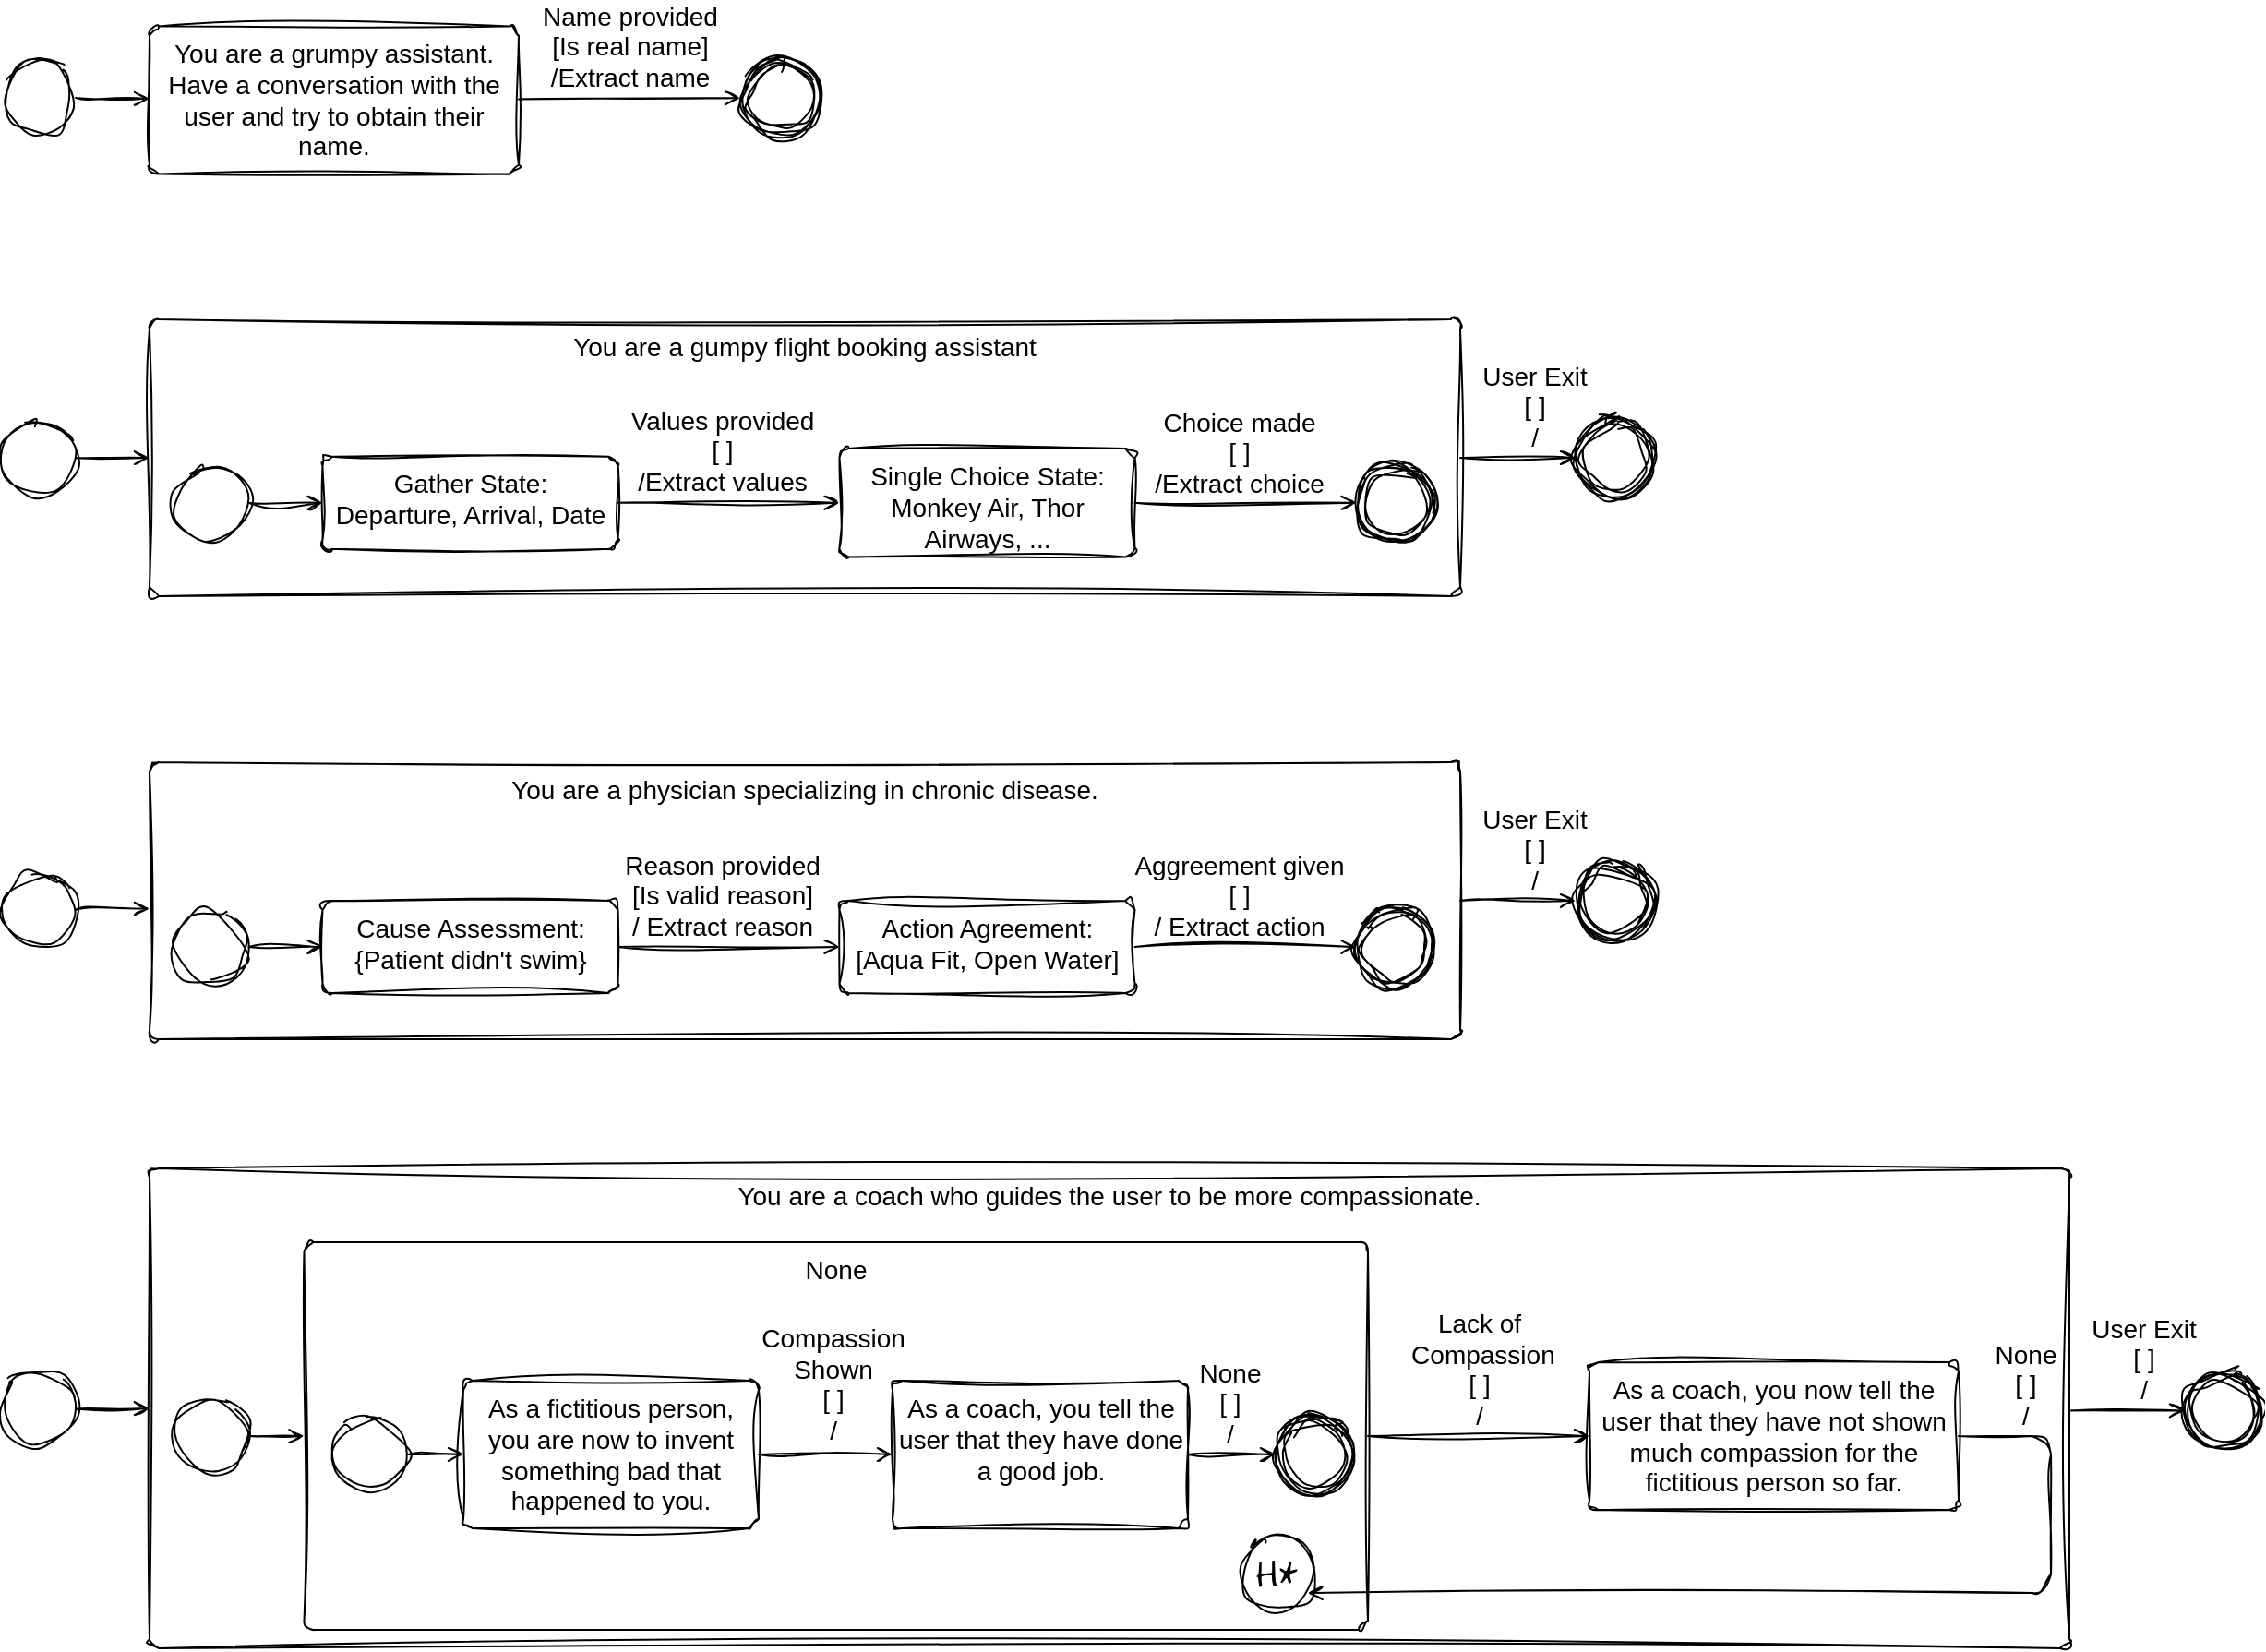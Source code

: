 <mxfile version="22.0.8" type="google">
  <diagram name="Page-1" id="Taeu3ICOw6NxqjxFtcOL">
    <mxGraphModel grid="1" page="1" gridSize="10" guides="1" tooltips="1" connect="1" arrows="1" fold="1" pageScale="1" pageWidth="1654" pageHeight="1169" math="0" shadow="0">
      <root>
        <mxCell id="0" />
        <mxCell id="1" parent="0" />
        <mxCell id="t_yVuhkZeliDgT6MfLi4-55" value="You are a coach who guides the user to be more compassionate." style="html=1;align=center;verticalAlign=top;rounded=1;absoluteArcSize=1;arcSize=10;dashed=0;whiteSpace=wrap;fontSize=14;labelBackgroundColor=none;sketch=1;curveFitting=1;jiggle=2;" vertex="1" parent="1">
          <mxGeometry x="200" y="700" width="1040" height="260" as="geometry" />
        </mxCell>
        <mxCell id="t_yVuhkZeliDgT6MfLi4-44" value="None" style="html=1;align=center;verticalAlign=top;rounded=1;absoluteArcSize=1;arcSize=10;dashed=0;whiteSpace=wrap;fontSize=14;labelBackgroundColor=none;sketch=1;curveFitting=1;jiggle=2;" vertex="1" parent="1">
          <mxGeometry x="283.75" y="740" width="576.25" height="210" as="geometry" />
        </mxCell>
        <mxCell id="t_yVuhkZeliDgT6MfLi4-3" value="You are a grumpy assistant. Have a conversation with the user and try to obtain their name." style="html=1;align=center;verticalAlign=top;rounded=1;absoluteArcSize=1;arcSize=10;dashed=0;whiteSpace=wrap;fontSize=14;labelBackgroundColor=none;sketch=1;curveFitting=1;jiggle=2;" vertex="1" parent="1">
          <mxGeometry x="200" y="81.25" width="200" height="80" as="geometry" />
        </mxCell>
        <mxCell id="t_yVuhkZeliDgT6MfLi4-7" value="Name provided&lt;br&gt;[Is real name]&lt;br&gt;/Extract name" style="endArrow=open;html=1;rounded=1;align=center;verticalAlign=bottom;endFill=0;labelBackgroundColor=none;fontSize=14;fontColor=default;sketch=1;curveFitting=1;jiggle=2;" edge="1" parent="1" source="t_yVuhkZeliDgT6MfLi4-3" target="t_yVuhkZeliDgT6MfLi4-11">
          <mxGeometry relative="1" as="geometry">
            <mxPoint x="480" y="-8.75" as="sourcePoint" />
            <mxPoint x="720" y="51.25" as="targetPoint" />
            <mxPoint as="offset" />
          </mxGeometry>
        </mxCell>
        <mxCell id="t_yVuhkZeliDgT6MfLi4-8" value="" style="resizable=0;html=1;align=center;verticalAlign=top;labelBackgroundColor=none;rounded=1;sketch=1;curveFitting=1;jiggle=2;" connectable="0" vertex="1" parent="t_yVuhkZeliDgT6MfLi4-7">
          <mxGeometry relative="1" as="geometry" />
        </mxCell>
        <mxCell id="t_yVuhkZeliDgT6MfLi4-10" value="You are a gumpy flight booking assistant" style="html=1;align=center;verticalAlign=top;rounded=1;absoluteArcSize=1;arcSize=10;dashed=0;whiteSpace=wrap;fontSize=14;labelBackgroundColor=none;sketch=1;curveFitting=1;jiggle=2;" vertex="1" parent="1">
          <mxGeometry x="200" y="240" width="710" height="150" as="geometry" />
        </mxCell>
        <mxCell id="t_yVuhkZeliDgT6MfLi4-11" value="" style="ellipse;html=1;shape=endState;rounded=1;labelBackgroundColor=none;sketch=1;curveFitting=1;jiggle=2;" vertex="1" parent="1">
          <mxGeometry x="520" y="98.75" width="42.5" height="42.5" as="geometry" />
        </mxCell>
        <mxCell id="t_yVuhkZeliDgT6MfLi4-12" value="" style="ellipse;html=1;rounded=1;labelBackgroundColor=none;sketch=1;curveFitting=1;jiggle=2;" vertex="1" parent="1">
          <mxGeometry x="120" y="295" width="40" height="40" as="geometry" />
        </mxCell>
        <mxCell id="t_yVuhkZeliDgT6MfLi4-13" value="" style="endArrow=open;html=1;rounded=1;align=center;verticalAlign=bottom;endFill=0;labelBackgroundColor=none;fontColor=default;sketch=1;curveFitting=1;jiggle=2;" edge="1" parent="1" source="t_yVuhkZeliDgT6MfLi4-12" target="t_yVuhkZeliDgT6MfLi4-10">
          <mxGeometry relative="1" as="geometry">
            <mxPoint x="490" y="450" as="sourcePoint" />
            <mxPoint x="600" y="370" as="targetPoint" />
          </mxGeometry>
        </mxCell>
        <mxCell id="t_yVuhkZeliDgT6MfLi4-14" value="" style="resizable=0;html=1;align=center;verticalAlign=top;labelBackgroundColor=none;rounded=1;sketch=1;curveFitting=1;jiggle=2;" connectable="0" vertex="1" parent="t_yVuhkZeliDgT6MfLi4-13">
          <mxGeometry relative="1" as="geometry">
            <mxPoint y="19" as="offset" />
          </mxGeometry>
        </mxCell>
        <mxCell id="t_yVuhkZeliDgT6MfLi4-16" value="User Exit&lt;br&gt;[ ]&lt;br&gt;/" style="endArrow=open;html=1;rounded=1;align=center;verticalAlign=bottom;endFill=0;labelBackgroundColor=none;fontSize=14;fontColor=default;sketch=1;curveFitting=1;jiggle=2;exitX=1;exitY=0.5;exitDx=0;exitDy=0;" edge="1" parent="1" source="t_yVuhkZeliDgT6MfLi4-10" target="t_yVuhkZeliDgT6MfLi4-18">
          <mxGeometry x="0.28" relative="1" as="geometry">
            <mxPoint x="720" y="345" as="sourcePoint" />
            <mxPoint x="1380" y="370" as="targetPoint" />
            <mxPoint as="offset" />
          </mxGeometry>
        </mxCell>
        <mxCell id="t_yVuhkZeliDgT6MfLi4-17" value="" style="resizable=0;html=1;align=center;verticalAlign=top;labelBackgroundColor=none;rounded=1;sketch=1;curveFitting=1;jiggle=2;" connectable="0" vertex="1" parent="t_yVuhkZeliDgT6MfLi4-16">
          <mxGeometry relative="1" as="geometry" />
        </mxCell>
        <mxCell id="t_yVuhkZeliDgT6MfLi4-18" value="" style="ellipse;html=1;shape=endState;rounded=1;labelBackgroundColor=none;sketch=1;curveFitting=1;jiggle=2;" vertex="1" parent="1">
          <mxGeometry x="972.5" y="293.75" width="42.5" height="42.5" as="geometry" />
        </mxCell>
        <mxCell id="t_yVuhkZeliDgT6MfLi4-19" value="Gather State:&lt;br&gt;Departure, Arrival, Date" style="html=1;align=center;verticalAlign=top;rounded=1;absoluteArcSize=1;arcSize=10;dashed=0;whiteSpace=wrap;fontSize=14;labelBackgroundColor=none;sketch=1;curveFitting=1;jiggle=2;" vertex="1" parent="1">
          <mxGeometry x="293.75" y="314.37" width="160" height="50" as="geometry" />
        </mxCell>
        <mxCell id="t_yVuhkZeliDgT6MfLi4-20" value="Single Choice State:&lt;br&gt;Monkey Air, Thor Airways, ..." style="html=1;align=center;verticalAlign=top;rounded=1;absoluteArcSize=1;arcSize=10;dashed=0;whiteSpace=wrap;fontSize=14;labelBackgroundColor=none;sketch=1;curveFitting=1;jiggle=2;" vertex="1" parent="1">
          <mxGeometry x="573.75" y="310" width="160" height="58.75" as="geometry" />
        </mxCell>
        <mxCell id="t_yVuhkZeliDgT6MfLi4-21" value="" style="ellipse;html=1;rounded=1;labelBackgroundColor=none;sketch=1;curveFitting=1;jiggle=2;" vertex="1" parent="1">
          <mxGeometry x="120" y="100" width="40" height="40" as="geometry" />
        </mxCell>
        <mxCell id="t_yVuhkZeliDgT6MfLi4-22" value="" style="endArrow=open;html=1;rounded=1;align=center;verticalAlign=bottom;endFill=0;labelBackgroundColor=none;fontColor=default;sketch=1;curveFitting=1;jiggle=2;" edge="1" parent="1" source="t_yVuhkZeliDgT6MfLi4-21" target="t_yVuhkZeliDgT6MfLi4-3">
          <mxGeometry relative="1" as="geometry">
            <mxPoint x="290" y="201.25" as="sourcePoint" />
            <mxPoint x="240" y="61.25" as="targetPoint" />
          </mxGeometry>
        </mxCell>
        <mxCell id="t_yVuhkZeliDgT6MfLi4-23" value="" style="resizable=0;html=1;align=center;verticalAlign=top;labelBackgroundColor=none;rounded=1;sketch=1;curveFitting=1;jiggle=2;" connectable="0" vertex="1" parent="t_yVuhkZeliDgT6MfLi4-22">
          <mxGeometry relative="1" as="geometry" />
        </mxCell>
        <mxCell id="t_yVuhkZeliDgT6MfLi4-24" value="Values provided&lt;br&gt;[ ]&lt;br&gt;/Extract values" style="endArrow=open;html=1;rounded=1;align=center;verticalAlign=bottom;endFill=0;labelBackgroundColor=none;fontSize=14;fontColor=default;sketch=1;curveFitting=1;jiggle=2;" edge="1" parent="1" source="t_yVuhkZeliDgT6MfLi4-19" target="t_yVuhkZeliDgT6MfLi4-20">
          <mxGeometry x="-0.062" relative="1" as="geometry">
            <mxPoint x="1233.75" y="-91.13" as="sourcePoint" />
            <mxPoint x="1483.75" y="-89.63" as="targetPoint" />
            <mxPoint as="offset" />
          </mxGeometry>
        </mxCell>
        <mxCell id="t_yVuhkZeliDgT6MfLi4-25" value="" style="resizable=0;html=1;align=center;verticalAlign=top;labelBackgroundColor=none;rounded=1;sketch=1;curveFitting=1;jiggle=2;" connectable="0" vertex="1" parent="t_yVuhkZeliDgT6MfLi4-24">
          <mxGeometry relative="1" as="geometry" />
        </mxCell>
        <mxCell id="t_yVuhkZeliDgT6MfLi4-26" value="Choice made&lt;br&gt;[ ]&lt;br&gt;/Extract choice" style="endArrow=open;html=1;rounded=1;align=center;verticalAlign=bottom;endFill=0;labelBackgroundColor=none;fontSize=14;fontColor=default;sketch=1;curveFitting=1;jiggle=2;" edge="1" parent="1" source="t_yVuhkZeliDgT6MfLi4-20" target="t_yVuhkZeliDgT6MfLi4-33">
          <mxGeometry x="-0.062" y="-1" relative="1" as="geometry">
            <mxPoint x="1563.75" y="-61.13" as="sourcePoint" />
            <mxPoint x="1713.75" y="-61.13" as="targetPoint" />
            <mxPoint as="offset" />
          </mxGeometry>
        </mxCell>
        <mxCell id="t_yVuhkZeliDgT6MfLi4-27" value="" style="resizable=0;html=1;align=center;verticalAlign=top;labelBackgroundColor=none;rounded=1;sketch=1;curveFitting=1;jiggle=2;" connectable="0" vertex="1" parent="t_yVuhkZeliDgT6MfLi4-26">
          <mxGeometry relative="1" as="geometry" />
        </mxCell>
        <mxCell id="t_yVuhkZeliDgT6MfLi4-30" value="" style="ellipse;html=1;rounded=1;labelBackgroundColor=none;sketch=1;curveFitting=1;jiggle=2;" vertex="1" parent="1">
          <mxGeometry x="213.75" y="319.37" width="40" height="40" as="geometry" />
        </mxCell>
        <mxCell id="t_yVuhkZeliDgT6MfLi4-31" value="" style="endArrow=open;html=1;rounded=1;align=center;verticalAlign=bottom;endFill=0;labelBackgroundColor=none;fontColor=default;sketch=1;curveFitting=1;jiggle=2;" edge="1" parent="1" source="t_yVuhkZeliDgT6MfLi4-30" target="t_yVuhkZeliDgT6MfLi4-19">
          <mxGeometry relative="1" as="geometry">
            <mxPoint x="1143.75" y="79.37" as="sourcePoint" />
            <mxPoint x="1093.75" y="-60.88" as="targetPoint" />
          </mxGeometry>
        </mxCell>
        <mxCell id="t_yVuhkZeliDgT6MfLi4-32" value="" style="resizable=0;html=1;align=center;verticalAlign=top;labelBackgroundColor=none;rounded=1;sketch=1;curveFitting=1;jiggle=2;" connectable="0" vertex="1" parent="t_yVuhkZeliDgT6MfLi4-31">
          <mxGeometry relative="1" as="geometry" />
        </mxCell>
        <mxCell id="t_yVuhkZeliDgT6MfLi4-33" value="" style="ellipse;html=1;shape=endState;rounded=1;labelBackgroundColor=none;sketch=1;curveFitting=1;jiggle=2;" vertex="1" parent="1">
          <mxGeometry x="853.75" y="318.12" width="42.5" height="42.5" as="geometry" />
        </mxCell>
        <mxCell id="t_yVuhkZeliDgT6MfLi4-34" value="As a fictitious person, you are now to invent something bad that happened to you." style="html=1;align=center;verticalAlign=top;rounded=1;absoluteArcSize=1;arcSize=10;dashed=0;whiteSpace=wrap;fontSize=14;labelBackgroundColor=none;sketch=1;curveFitting=1;jiggle=2;" vertex="1" parent="1">
          <mxGeometry x="370" y="815" width="160" height="80" as="geometry" />
        </mxCell>
        <mxCell id="t_yVuhkZeliDgT6MfLi4-35" value="Compassion&lt;br&gt;Shown&lt;br&gt;[ ]&lt;br&gt;/" style="endArrow=open;html=1;rounded=1;align=center;verticalAlign=bottom;endFill=0;labelBackgroundColor=none;fontSize=14;fontColor=default;sketch=1;curveFitting=1;jiggle=2;" edge="1" parent="1" source="t_yVuhkZeliDgT6MfLi4-34" target="t_yVuhkZeliDgT6MfLi4-40">
          <mxGeometry x="0.105" y="2" relative="1" as="geometry">
            <mxPoint x="580" y="857.808" as="sourcePoint" />
            <mxPoint x="1722.5" y="1117.5" as="targetPoint" />
            <mxPoint as="offset" />
          </mxGeometry>
        </mxCell>
        <mxCell id="t_yVuhkZeliDgT6MfLi4-36" value="" style="resizable=0;html=1;align=center;verticalAlign=top;labelBackgroundColor=none;rounded=1;sketch=1;curveFitting=1;jiggle=2;" connectable="0" vertex="1" parent="t_yVuhkZeliDgT6MfLi4-35">
          <mxGeometry relative="1" as="geometry" />
        </mxCell>
        <mxCell id="t_yVuhkZeliDgT6MfLi4-37" value="" style="ellipse;html=1;rounded=1;labelBackgroundColor=none;sketch=1;curveFitting=1;jiggle=2;" vertex="1" parent="1">
          <mxGeometry x="300" y="835" width="40" height="40" as="geometry" />
        </mxCell>
        <mxCell id="t_yVuhkZeliDgT6MfLi4-38" value="" style="endArrow=open;html=1;rounded=1;align=center;verticalAlign=bottom;endFill=0;labelBackgroundColor=none;fontColor=default;sketch=1;curveFitting=1;jiggle=2;" edge="1" parent="1" source="t_yVuhkZeliDgT6MfLi4-37" target="t_yVuhkZeliDgT6MfLi4-34">
          <mxGeometry relative="1" as="geometry">
            <mxPoint x="1402.5" y="1258.75" as="sourcePoint" />
            <mxPoint x="1352.5" y="1118.75" as="targetPoint" />
          </mxGeometry>
        </mxCell>
        <mxCell id="t_yVuhkZeliDgT6MfLi4-39" value="" style="resizable=0;html=1;align=center;verticalAlign=top;labelBackgroundColor=none;rounded=1;sketch=1;curveFitting=1;jiggle=2;" connectable="0" vertex="1" parent="t_yVuhkZeliDgT6MfLi4-38">
          <mxGeometry relative="1" as="geometry" />
        </mxCell>
        <mxCell id="t_yVuhkZeliDgT6MfLi4-40" value="As a coach, you tell the user that they have done a good job." style="html=1;align=center;verticalAlign=top;rounded=1;absoluteArcSize=1;arcSize=10;dashed=0;whiteSpace=wrap;fontSize=14;labelBackgroundColor=none;sketch=1;curveFitting=1;jiggle=2;" vertex="1" parent="1">
          <mxGeometry x="602.5" y="815" width="160" height="80" as="geometry" />
        </mxCell>
        <mxCell id="t_yVuhkZeliDgT6MfLi4-41" value="None&lt;br&gt;[ ]&lt;br&gt;/" style="endArrow=open;html=1;rounded=1;align=center;verticalAlign=bottom;endFill=0;labelBackgroundColor=none;fontSize=14;fontColor=default;sketch=1;curveFitting=1;jiggle=2;" edge="1" parent="1" source="t_yVuhkZeliDgT6MfLi4-40" target="t_yVuhkZeliDgT6MfLi4-43">
          <mxGeometry x="-0.067" relative="1" as="geometry">
            <mxPoint x="1922.5" y="1117.5" as="sourcePoint" />
            <mxPoint x="2102.5" y="1177.5" as="targetPoint" />
            <mxPoint as="offset" />
          </mxGeometry>
        </mxCell>
        <mxCell id="t_yVuhkZeliDgT6MfLi4-42" value="" style="resizable=0;html=1;align=center;verticalAlign=top;labelBackgroundColor=none;rounded=1;sketch=1;curveFitting=1;jiggle=2;" connectable="0" vertex="1" parent="t_yVuhkZeliDgT6MfLi4-41">
          <mxGeometry relative="1" as="geometry" />
        </mxCell>
        <mxCell id="t_yVuhkZeliDgT6MfLi4-43" value="" style="ellipse;html=1;shape=endState;rounded=1;labelBackgroundColor=none;sketch=1;curveFitting=1;jiggle=2;" vertex="1" parent="1">
          <mxGeometry x="810" y="833.75" width="42.5" height="42.5" as="geometry" />
        </mxCell>
        <mxCell id="t_yVuhkZeliDgT6MfLi4-45" value="" style="ellipse;html=1;rounded=1;labelBackgroundColor=none;sketch=1;curveFitting=1;jiggle=2;" vertex="1" parent="1">
          <mxGeometry x="213.75" y="825" width="40" height="40" as="geometry" />
        </mxCell>
        <mxCell id="t_yVuhkZeliDgT6MfLi4-46" value="" style="endArrow=open;html=1;rounded=1;align=center;verticalAlign=bottom;endFill=0;labelBackgroundColor=none;fontColor=default;sketch=1;curveFitting=1;jiggle=2;" edge="1" parent="1" source="t_yVuhkZeliDgT6MfLi4-45" target="t_yVuhkZeliDgT6MfLi4-44">
          <mxGeometry relative="1" as="geometry">
            <mxPoint x="1315" y="1227.5" as="sourcePoint" />
            <mxPoint x="1265" y="1087.5" as="targetPoint" />
          </mxGeometry>
        </mxCell>
        <mxCell id="t_yVuhkZeliDgT6MfLi4-47" value="" style="resizable=0;html=1;align=center;verticalAlign=top;labelBackgroundColor=none;rounded=1;sketch=1;curveFitting=1;jiggle=2;" connectable="0" vertex="1" parent="t_yVuhkZeliDgT6MfLi4-46">
          <mxGeometry relative="1" as="geometry" />
        </mxCell>
        <mxCell id="t_yVuhkZeliDgT6MfLi4-48" value="As a coach, you now tell the user that they have not shown much compassion for the fictitious person so far." style="html=1;align=center;verticalAlign=top;rounded=1;absoluteArcSize=1;arcSize=10;dashed=0;whiteSpace=wrap;fontSize=14;labelBackgroundColor=none;sketch=1;curveFitting=1;jiggle=2;" vertex="1" parent="1">
          <mxGeometry x="980" y="805" width="200" height="80" as="geometry" />
        </mxCell>
        <mxCell id="t_yVuhkZeliDgT6MfLi4-49" value="Lack of&lt;br&gt;&amp;nbsp;Compassion&lt;br&gt;[ ]&lt;br&gt;/" style="endArrow=open;html=1;rounded=1;align=center;verticalAlign=bottom;endFill=0;labelBackgroundColor=none;fontSize=14;fontColor=default;sketch=1;curveFitting=1;jiggle=2;" edge="1" parent="1" source="t_yVuhkZeliDgT6MfLi4-44" target="t_yVuhkZeliDgT6MfLi4-48">
          <mxGeometry relative="1" as="geometry">
            <mxPoint x="2025" y="1087.1" as="sourcePoint" />
            <mxPoint x="2145" y="1087.1" as="targetPoint" />
            <mxPoint as="offset" />
          </mxGeometry>
        </mxCell>
        <mxCell id="t_yVuhkZeliDgT6MfLi4-50" value="" style="resizable=0;html=1;align=center;verticalAlign=top;labelBackgroundColor=none;rounded=1;sketch=1;curveFitting=1;jiggle=2;" connectable="0" vertex="1" parent="t_yVuhkZeliDgT6MfLi4-49">
          <mxGeometry relative="1" as="geometry" />
        </mxCell>
        <mxCell id="t_yVuhkZeliDgT6MfLi4-52" value="None&lt;br&gt;[ ]&lt;br&gt;/" style="endArrow=open;html=1;rounded=1;align=center;verticalAlign=bottom;endFill=0;labelBackgroundColor=none;fontSize=14;fontColor=default;sketch=1;curveFitting=1;jiggle=2;exitX=1;exitY=0.5;exitDx=0;exitDy=0;edgeStyle=orthogonalEdgeStyle;" edge="1" parent="1" source="t_yVuhkZeliDgT6MfLi4-48" target="t_yVuhkZeliDgT6MfLi4-54">
          <mxGeometry x="-0.867" relative="1" as="geometry">
            <mxPoint x="2345" y="1087.1" as="sourcePoint" />
            <mxPoint x="2495" y="1087.1" as="targetPoint" />
            <Array as="points">
              <mxPoint x="1230" y="845" />
              <mxPoint x="1230" y="930" />
            </Array>
            <mxPoint as="offset" />
          </mxGeometry>
        </mxCell>
        <mxCell id="t_yVuhkZeliDgT6MfLi4-53" value="" style="resizable=0;html=1;align=center;verticalAlign=top;labelBackgroundColor=none;rounded=1;sketch=1;curveFitting=1;jiggle=2;" connectable="0" vertex="1" parent="t_yVuhkZeliDgT6MfLi4-52">
          <mxGeometry relative="1" as="geometry" />
        </mxCell>
        <mxCell id="t_yVuhkZeliDgT6MfLi4-54" value="H*" style="ellipse;html=1;sketch=1;hachureGap=4;jiggle=2;curveFitting=1;fontFamily=Architects Daughter;fontSource=https%3A%2F%2Ffonts.googleapis.com%2Fcss%3Ffamily%3DArchitects%2BDaughter;fontSize=20;rounded=1;" vertex="1" parent="1">
          <mxGeometry x="790" y="900" width="40" height="40" as="geometry" />
        </mxCell>
        <mxCell id="t_yVuhkZeliDgT6MfLi4-56" value="You are a physician specializing in chronic disease." style="html=1;align=center;verticalAlign=top;rounded=1;absoluteArcSize=1;arcSize=10;dashed=0;whiteSpace=wrap;fontSize=14;labelBackgroundColor=none;sketch=1;curveFitting=1;jiggle=2;" vertex="1" parent="1">
          <mxGeometry x="200" y="480" width="710" height="150" as="geometry" />
        </mxCell>
        <mxCell id="t_yVuhkZeliDgT6MfLi4-57" value="" style="ellipse;html=1;rounded=1;labelBackgroundColor=none;sketch=1;curveFitting=1;jiggle=2;" vertex="1" parent="1">
          <mxGeometry x="120" y="540" width="40" height="40" as="geometry" />
        </mxCell>
        <mxCell id="t_yVuhkZeliDgT6MfLi4-58" value="" style="endArrow=open;html=1;rounded=1;align=center;verticalAlign=bottom;endFill=0;labelBackgroundColor=none;fontColor=default;sketch=1;curveFitting=1;jiggle=2;" edge="1" parent="1" source="t_yVuhkZeliDgT6MfLi4-57" target="t_yVuhkZeliDgT6MfLi4-56">
          <mxGeometry relative="1" as="geometry">
            <mxPoint x="890" y="1012.5" as="sourcePoint" />
            <mxPoint x="1000" y="932.5" as="targetPoint" />
          </mxGeometry>
        </mxCell>
        <mxCell id="t_yVuhkZeliDgT6MfLi4-59" value="" style="resizable=0;html=1;align=center;verticalAlign=top;labelBackgroundColor=none;rounded=1;sketch=1;curveFitting=1;jiggle=2;" connectable="0" vertex="1" parent="t_yVuhkZeliDgT6MfLi4-58">
          <mxGeometry relative="1" as="geometry" />
        </mxCell>
        <mxCell id="t_yVuhkZeliDgT6MfLi4-60" value="User Exit&lt;br&gt;[ ]&lt;br&gt;/" style="endArrow=open;html=1;rounded=1;align=center;verticalAlign=bottom;endFill=0;labelBackgroundColor=none;fontSize=14;fontColor=default;sketch=1;curveFitting=1;jiggle=2;" edge="1" parent="1" source="t_yVuhkZeliDgT6MfLi4-56" target="t_yVuhkZeliDgT6MfLi4-62">
          <mxGeometry x="0.28" relative="1" as="geometry">
            <mxPoint x="860" y="1030" as="sourcePoint" />
            <mxPoint x="1780" y="932.5" as="targetPoint" />
            <mxPoint as="offset" />
          </mxGeometry>
        </mxCell>
        <mxCell id="t_yVuhkZeliDgT6MfLi4-61" value="" style="resizable=0;html=1;align=center;verticalAlign=top;labelBackgroundColor=none;rounded=1;sketch=1;curveFitting=1;jiggle=2;" connectable="0" vertex="1" parent="t_yVuhkZeliDgT6MfLi4-60">
          <mxGeometry relative="1" as="geometry" />
        </mxCell>
        <mxCell id="t_yVuhkZeliDgT6MfLi4-62" value="" style="ellipse;html=1;shape=endState;rounded=1;labelBackgroundColor=none;sketch=1;curveFitting=1;jiggle=2;" vertex="1" parent="1">
          <mxGeometry x="972.5" y="533.75" width="42.5" height="42.5" as="geometry" />
        </mxCell>
        <mxCell id="t_yVuhkZeliDgT6MfLi4-63" value="Cause Assessment:&lt;br&gt;{Patient didn&#39;t swim}" style="html=1;align=center;verticalAlign=top;rounded=1;absoluteArcSize=1;arcSize=10;dashed=0;whiteSpace=wrap;fontSize=14;labelBackgroundColor=none;sketch=1;curveFitting=1;jiggle=2;" vertex="1" parent="1">
          <mxGeometry x="293.75" y="555" width="160" height="50" as="geometry" />
        </mxCell>
        <mxCell id="t_yVuhkZeliDgT6MfLi4-64" value="Action Agreement:&lt;br&gt;[Aqua Fit, Open Water]" style="html=1;align=center;verticalAlign=top;rounded=1;absoluteArcSize=1;arcSize=10;dashed=0;whiteSpace=wrap;fontSize=14;labelBackgroundColor=none;sketch=1;curveFitting=1;jiggle=2;" vertex="1" parent="1">
          <mxGeometry x="573.75" y="555" width="160" height="50" as="geometry" />
        </mxCell>
        <mxCell id="t_yVuhkZeliDgT6MfLi4-65" value="Reason provided&lt;br&gt;[Is valid reason]&lt;br&gt;/ Extract reason" style="endArrow=open;html=1;rounded=1;align=center;verticalAlign=bottom;endFill=0;labelBackgroundColor=none;fontSize=14;fontColor=default;sketch=1;curveFitting=1;jiggle=2;" edge="1" parent="1" source="t_yVuhkZeliDgT6MfLi4-63" target="t_yVuhkZeliDgT6MfLi4-64">
          <mxGeometry x="-0.062" relative="1" as="geometry">
            <mxPoint x="1070" y="872" as="sourcePoint" />
            <mxPoint x="1320" y="873.5" as="targetPoint" />
            <mxPoint as="offset" />
          </mxGeometry>
        </mxCell>
        <mxCell id="t_yVuhkZeliDgT6MfLi4-66" value="" style="resizable=0;html=1;align=center;verticalAlign=top;labelBackgroundColor=none;rounded=1;sketch=1;curveFitting=1;jiggle=2;" connectable="0" vertex="1" parent="t_yVuhkZeliDgT6MfLi4-65">
          <mxGeometry relative="1" as="geometry" />
        </mxCell>
        <mxCell id="t_yVuhkZeliDgT6MfLi4-67" value="Aggreement given&lt;br&gt;[ ]&lt;br&gt;/ Extract action" style="endArrow=open;html=1;rounded=1;align=center;verticalAlign=bottom;endFill=0;labelBackgroundColor=none;fontSize=14;fontColor=default;sketch=1;curveFitting=1;jiggle=2;" edge="1" parent="1" source="t_yVuhkZeliDgT6MfLi4-64" target="t_yVuhkZeliDgT6MfLi4-72">
          <mxGeometry x="-0.062" relative="1" as="geometry">
            <mxPoint x="1400" y="917" as="sourcePoint" />
            <mxPoint x="1550" y="917" as="targetPoint" />
            <mxPoint as="offset" />
          </mxGeometry>
        </mxCell>
        <mxCell id="t_yVuhkZeliDgT6MfLi4-68" value="" style="resizable=0;html=1;align=center;verticalAlign=top;labelBackgroundColor=none;rounded=1;sketch=1;curveFitting=1;jiggle=2;" connectable="0" vertex="1" parent="t_yVuhkZeliDgT6MfLi4-67">
          <mxGeometry relative="1" as="geometry" />
        </mxCell>
        <mxCell id="t_yVuhkZeliDgT6MfLi4-69" value="" style="ellipse;html=1;rounded=1;labelBackgroundColor=none;sketch=1;curveFitting=1;jiggle=2;" vertex="1" parent="1">
          <mxGeometry x="213.75" y="560" width="40" height="40" as="geometry" />
        </mxCell>
        <mxCell id="t_yVuhkZeliDgT6MfLi4-70" value="" style="endArrow=open;html=1;rounded=1;align=center;verticalAlign=bottom;endFill=0;labelBackgroundColor=none;fontColor=default;sketch=1;curveFitting=1;jiggle=2;" edge="1" parent="1" source="t_yVuhkZeliDgT6MfLi4-69" target="t_yVuhkZeliDgT6MfLi4-63">
          <mxGeometry relative="1" as="geometry">
            <mxPoint x="980" y="1042.5" as="sourcePoint" />
            <mxPoint x="930" y="902.25" as="targetPoint" />
          </mxGeometry>
        </mxCell>
        <mxCell id="t_yVuhkZeliDgT6MfLi4-71" value="" style="resizable=0;html=1;align=center;verticalAlign=top;labelBackgroundColor=none;rounded=1;sketch=1;curveFitting=1;jiggle=2;" connectable="0" vertex="1" parent="t_yVuhkZeliDgT6MfLi4-70">
          <mxGeometry relative="1" as="geometry" />
        </mxCell>
        <mxCell id="t_yVuhkZeliDgT6MfLi4-72" value="" style="ellipse;html=1;shape=endState;rounded=1;labelBackgroundColor=none;sketch=1;curveFitting=1;jiggle=2;" vertex="1" parent="1">
          <mxGeometry x="853.75" y="558.75" width="42.5" height="42.5" as="geometry" />
        </mxCell>
        <mxCell id="_zPzAHi0EjHAPYc4XNFJ-1" value="" style="ellipse;html=1;rounded=1;labelBackgroundColor=none;sketch=1;curveFitting=1;jiggle=2;" vertex="1" parent="1">
          <mxGeometry x="120" y="810" width="40" height="40" as="geometry" />
        </mxCell>
        <mxCell id="_zPzAHi0EjHAPYc4XNFJ-2" value="" style="endArrow=open;html=1;rounded=1;align=center;verticalAlign=bottom;endFill=0;labelBackgroundColor=none;fontColor=default;sketch=1;curveFitting=1;jiggle=2;" edge="1" parent="1" source="_zPzAHi0EjHAPYc4XNFJ-1" target="t_yVuhkZeliDgT6MfLi4-55">
          <mxGeometry relative="1" as="geometry">
            <mxPoint x="1235" y="1207.5" as="sourcePoint" />
            <mxPoint x="1185" y="1067.5" as="targetPoint" />
          </mxGeometry>
        </mxCell>
        <mxCell id="_zPzAHi0EjHAPYc4XNFJ-3" value="" style="resizable=0;html=1;align=center;verticalAlign=top;labelBackgroundColor=none;rounded=1;sketch=1;curveFitting=1;jiggle=2;" connectable="0" vertex="1" parent="_zPzAHi0EjHAPYc4XNFJ-2">
          <mxGeometry relative="1" as="geometry" />
        </mxCell>
        <mxCell id="8K9zorLnIGQ2ZMtBScJn-4" value="User Exit&lt;br&gt;[ ]&lt;br&gt;/" style="endArrow=open;html=1;rounded=1;align=center;verticalAlign=bottom;endFill=0;labelBackgroundColor=none;fontSize=14;fontColor=default;sketch=1;curveFitting=1;jiggle=2;" edge="1" parent="1" target="8K9zorLnIGQ2ZMtBScJn-6">
          <mxGeometry x="0.28" relative="1" as="geometry">
            <mxPoint x="1240" y="831.25" as="sourcePoint" />
            <mxPoint x="2110" y="1208.75" as="targetPoint" />
            <mxPoint as="offset" />
          </mxGeometry>
        </mxCell>
        <mxCell id="8K9zorLnIGQ2ZMtBScJn-5" value="" style="resizable=0;html=1;align=center;verticalAlign=top;labelBackgroundColor=none;rounded=1;sketch=1;curveFitting=1;jiggle=2;" connectable="0" vertex="1" parent="8K9zorLnIGQ2ZMtBScJn-4">
          <mxGeometry relative="1" as="geometry" />
        </mxCell>
        <mxCell id="8K9zorLnIGQ2ZMtBScJn-6" value="" style="ellipse;html=1;shape=endState;rounded=1;labelBackgroundColor=none;sketch=1;curveFitting=1;jiggle=2;" vertex="1" parent="1">
          <mxGeometry x="1302.5" y="810" width="42.5" height="42.5" as="geometry" />
        </mxCell>
      </root>
    </mxGraphModel>
  </diagram>
</mxfile>
